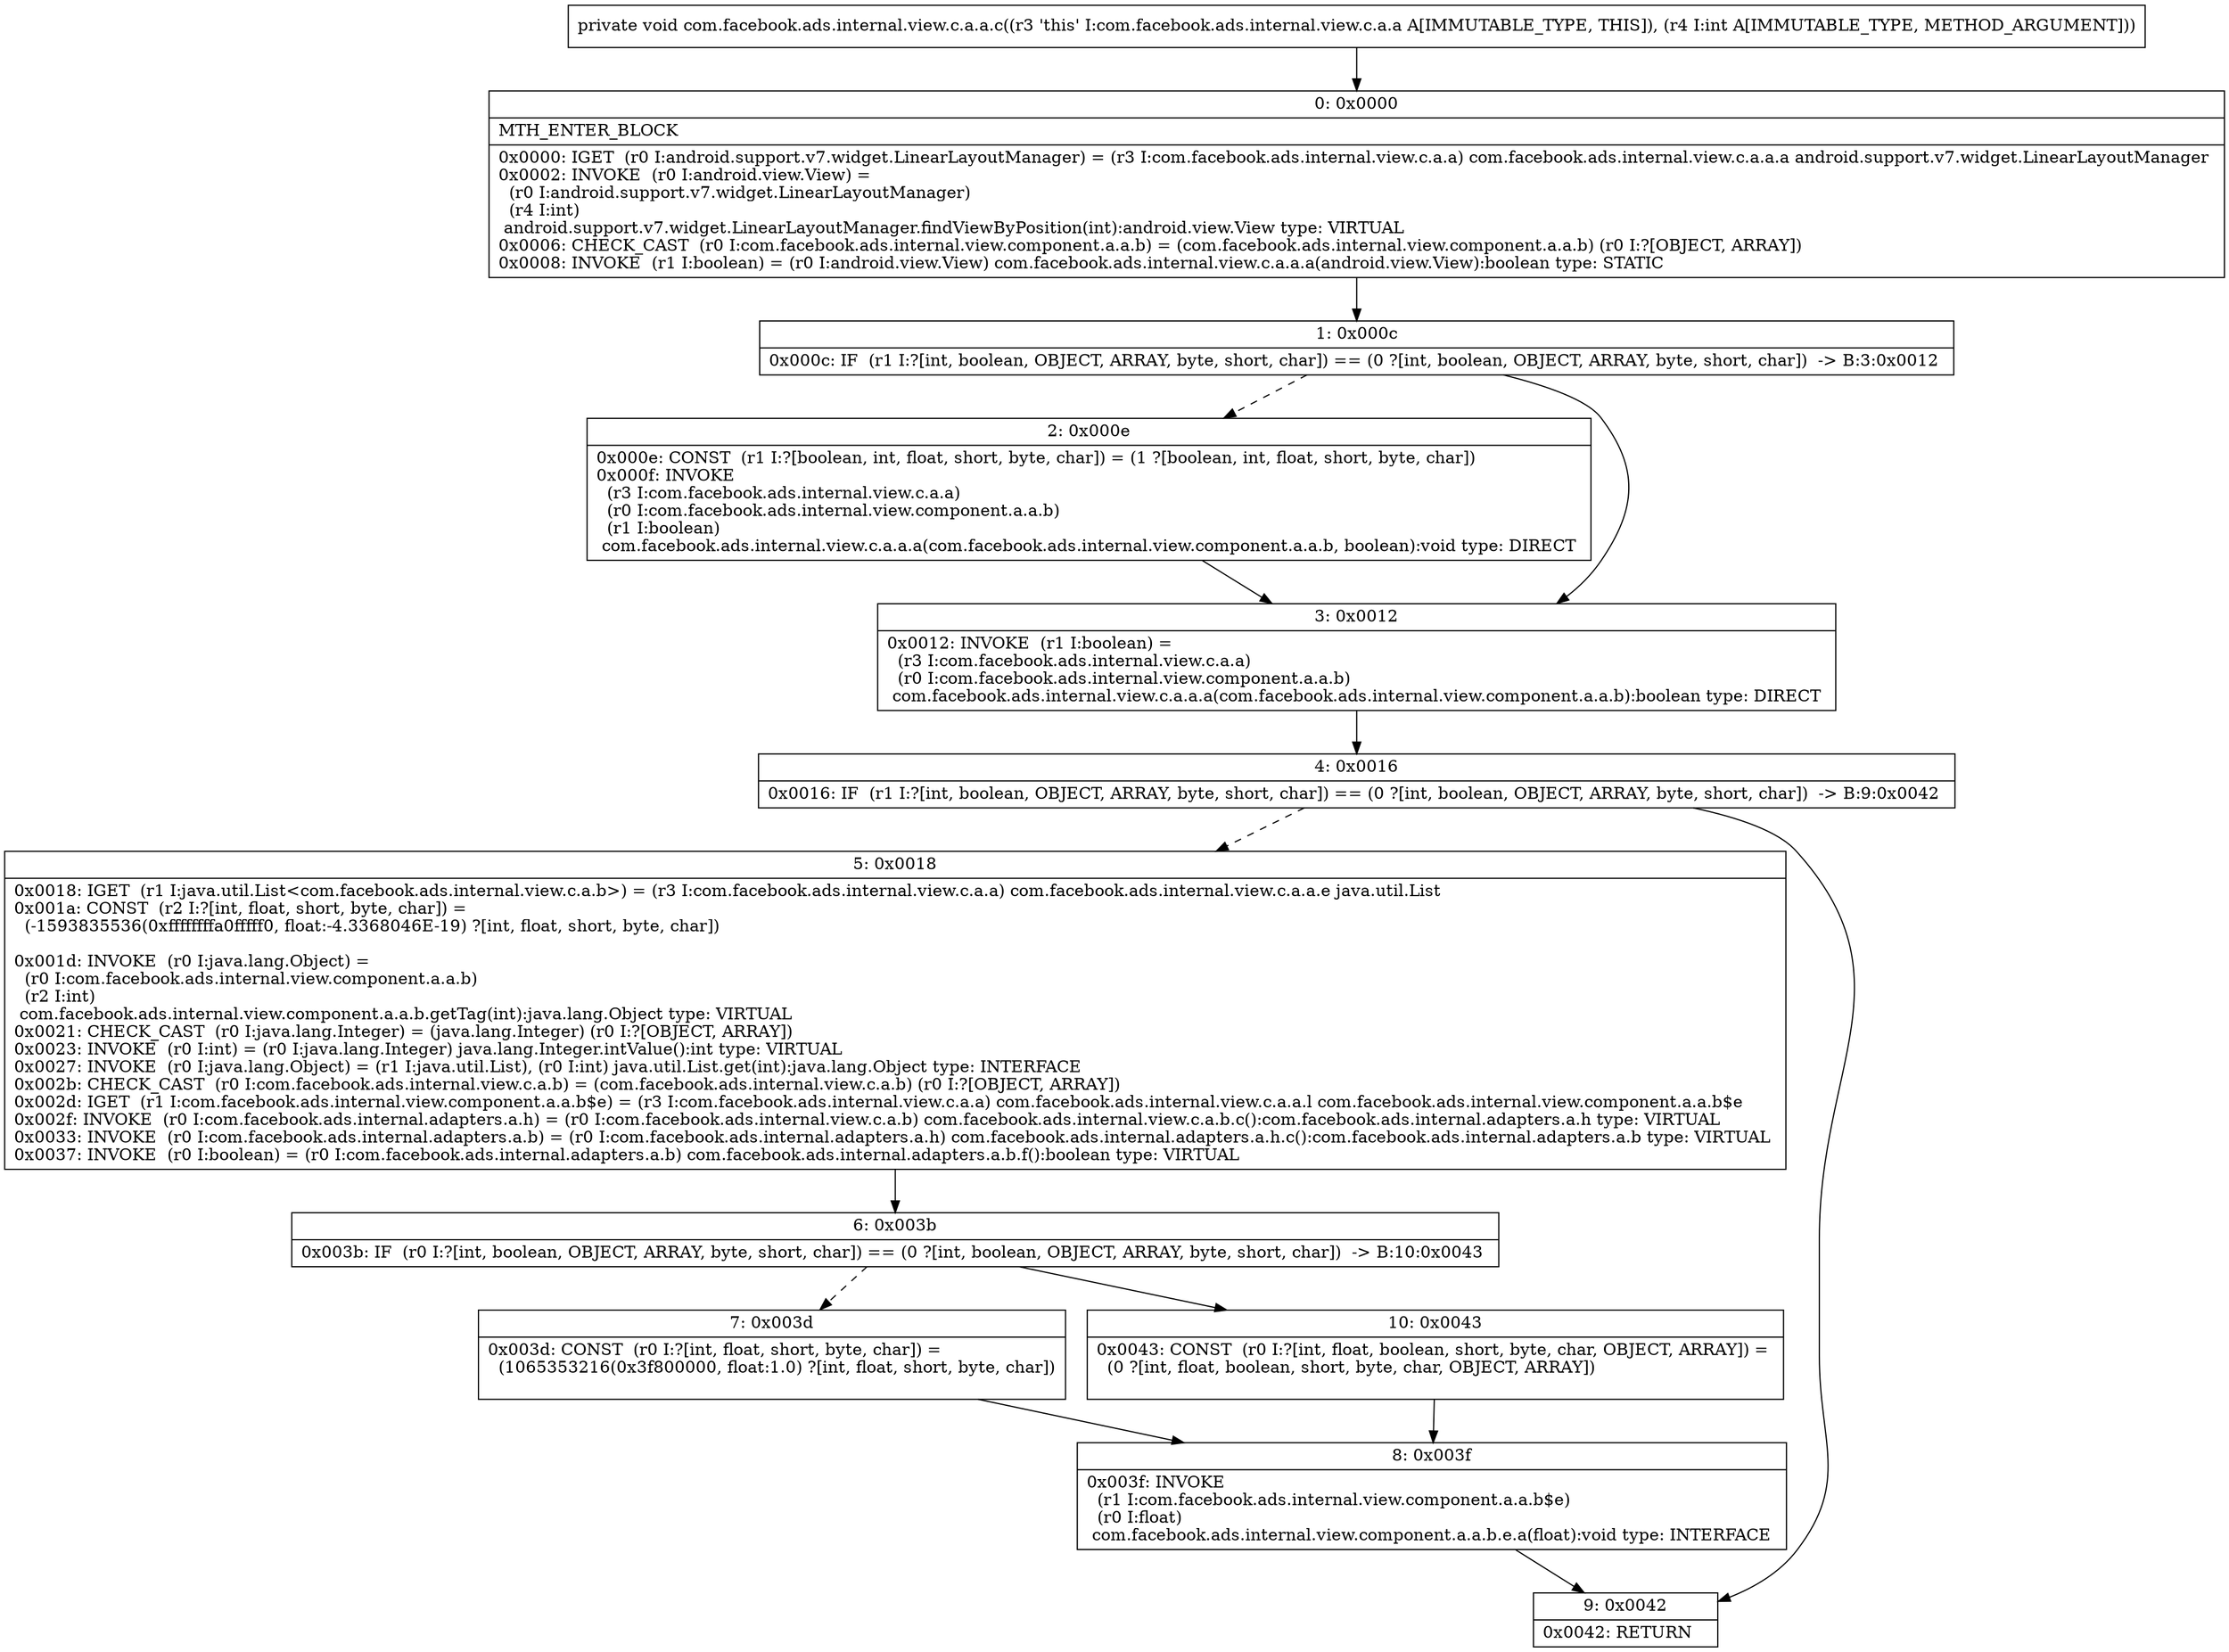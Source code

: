 digraph "CFG forcom.facebook.ads.internal.view.c.a.a.c(I)V" {
Node_0 [shape=record,label="{0\:\ 0x0000|MTH_ENTER_BLOCK\l|0x0000: IGET  (r0 I:android.support.v7.widget.LinearLayoutManager) = (r3 I:com.facebook.ads.internal.view.c.a.a) com.facebook.ads.internal.view.c.a.a.a android.support.v7.widget.LinearLayoutManager \l0x0002: INVOKE  (r0 I:android.view.View) = \l  (r0 I:android.support.v7.widget.LinearLayoutManager)\l  (r4 I:int)\l android.support.v7.widget.LinearLayoutManager.findViewByPosition(int):android.view.View type: VIRTUAL \l0x0006: CHECK_CAST  (r0 I:com.facebook.ads.internal.view.component.a.a.b) = (com.facebook.ads.internal.view.component.a.a.b) (r0 I:?[OBJECT, ARRAY]) \l0x0008: INVOKE  (r1 I:boolean) = (r0 I:android.view.View) com.facebook.ads.internal.view.c.a.a.a(android.view.View):boolean type: STATIC \l}"];
Node_1 [shape=record,label="{1\:\ 0x000c|0x000c: IF  (r1 I:?[int, boolean, OBJECT, ARRAY, byte, short, char]) == (0 ?[int, boolean, OBJECT, ARRAY, byte, short, char])  \-\> B:3:0x0012 \l}"];
Node_2 [shape=record,label="{2\:\ 0x000e|0x000e: CONST  (r1 I:?[boolean, int, float, short, byte, char]) = (1 ?[boolean, int, float, short, byte, char]) \l0x000f: INVOKE  \l  (r3 I:com.facebook.ads.internal.view.c.a.a)\l  (r0 I:com.facebook.ads.internal.view.component.a.a.b)\l  (r1 I:boolean)\l com.facebook.ads.internal.view.c.a.a.a(com.facebook.ads.internal.view.component.a.a.b, boolean):void type: DIRECT \l}"];
Node_3 [shape=record,label="{3\:\ 0x0012|0x0012: INVOKE  (r1 I:boolean) = \l  (r3 I:com.facebook.ads.internal.view.c.a.a)\l  (r0 I:com.facebook.ads.internal.view.component.a.a.b)\l com.facebook.ads.internal.view.c.a.a.a(com.facebook.ads.internal.view.component.a.a.b):boolean type: DIRECT \l}"];
Node_4 [shape=record,label="{4\:\ 0x0016|0x0016: IF  (r1 I:?[int, boolean, OBJECT, ARRAY, byte, short, char]) == (0 ?[int, boolean, OBJECT, ARRAY, byte, short, char])  \-\> B:9:0x0042 \l}"];
Node_5 [shape=record,label="{5\:\ 0x0018|0x0018: IGET  (r1 I:java.util.List\<com.facebook.ads.internal.view.c.a.b\>) = (r3 I:com.facebook.ads.internal.view.c.a.a) com.facebook.ads.internal.view.c.a.a.e java.util.List \l0x001a: CONST  (r2 I:?[int, float, short, byte, char]) = \l  (\-1593835536(0xffffffffa0fffff0, float:\-4.3368046E\-19) ?[int, float, short, byte, char])\l \l0x001d: INVOKE  (r0 I:java.lang.Object) = \l  (r0 I:com.facebook.ads.internal.view.component.a.a.b)\l  (r2 I:int)\l com.facebook.ads.internal.view.component.a.a.b.getTag(int):java.lang.Object type: VIRTUAL \l0x0021: CHECK_CAST  (r0 I:java.lang.Integer) = (java.lang.Integer) (r0 I:?[OBJECT, ARRAY]) \l0x0023: INVOKE  (r0 I:int) = (r0 I:java.lang.Integer) java.lang.Integer.intValue():int type: VIRTUAL \l0x0027: INVOKE  (r0 I:java.lang.Object) = (r1 I:java.util.List), (r0 I:int) java.util.List.get(int):java.lang.Object type: INTERFACE \l0x002b: CHECK_CAST  (r0 I:com.facebook.ads.internal.view.c.a.b) = (com.facebook.ads.internal.view.c.a.b) (r0 I:?[OBJECT, ARRAY]) \l0x002d: IGET  (r1 I:com.facebook.ads.internal.view.component.a.a.b$e) = (r3 I:com.facebook.ads.internal.view.c.a.a) com.facebook.ads.internal.view.c.a.a.l com.facebook.ads.internal.view.component.a.a.b$e \l0x002f: INVOKE  (r0 I:com.facebook.ads.internal.adapters.a.h) = (r0 I:com.facebook.ads.internal.view.c.a.b) com.facebook.ads.internal.view.c.a.b.c():com.facebook.ads.internal.adapters.a.h type: VIRTUAL \l0x0033: INVOKE  (r0 I:com.facebook.ads.internal.adapters.a.b) = (r0 I:com.facebook.ads.internal.adapters.a.h) com.facebook.ads.internal.adapters.a.h.c():com.facebook.ads.internal.adapters.a.b type: VIRTUAL \l0x0037: INVOKE  (r0 I:boolean) = (r0 I:com.facebook.ads.internal.adapters.a.b) com.facebook.ads.internal.adapters.a.b.f():boolean type: VIRTUAL \l}"];
Node_6 [shape=record,label="{6\:\ 0x003b|0x003b: IF  (r0 I:?[int, boolean, OBJECT, ARRAY, byte, short, char]) == (0 ?[int, boolean, OBJECT, ARRAY, byte, short, char])  \-\> B:10:0x0043 \l}"];
Node_7 [shape=record,label="{7\:\ 0x003d|0x003d: CONST  (r0 I:?[int, float, short, byte, char]) = \l  (1065353216(0x3f800000, float:1.0) ?[int, float, short, byte, char])\l \l}"];
Node_8 [shape=record,label="{8\:\ 0x003f|0x003f: INVOKE  \l  (r1 I:com.facebook.ads.internal.view.component.a.a.b$e)\l  (r0 I:float)\l com.facebook.ads.internal.view.component.a.a.b.e.a(float):void type: INTERFACE \l}"];
Node_9 [shape=record,label="{9\:\ 0x0042|0x0042: RETURN   \l}"];
Node_10 [shape=record,label="{10\:\ 0x0043|0x0043: CONST  (r0 I:?[int, float, boolean, short, byte, char, OBJECT, ARRAY]) = \l  (0 ?[int, float, boolean, short, byte, char, OBJECT, ARRAY])\l \l}"];
MethodNode[shape=record,label="{private void com.facebook.ads.internal.view.c.a.a.c((r3 'this' I:com.facebook.ads.internal.view.c.a.a A[IMMUTABLE_TYPE, THIS]), (r4 I:int A[IMMUTABLE_TYPE, METHOD_ARGUMENT])) }"];
MethodNode -> Node_0;
Node_0 -> Node_1;
Node_1 -> Node_2[style=dashed];
Node_1 -> Node_3;
Node_2 -> Node_3;
Node_3 -> Node_4;
Node_4 -> Node_5[style=dashed];
Node_4 -> Node_9;
Node_5 -> Node_6;
Node_6 -> Node_7[style=dashed];
Node_6 -> Node_10;
Node_7 -> Node_8;
Node_8 -> Node_9;
Node_10 -> Node_8;
}

